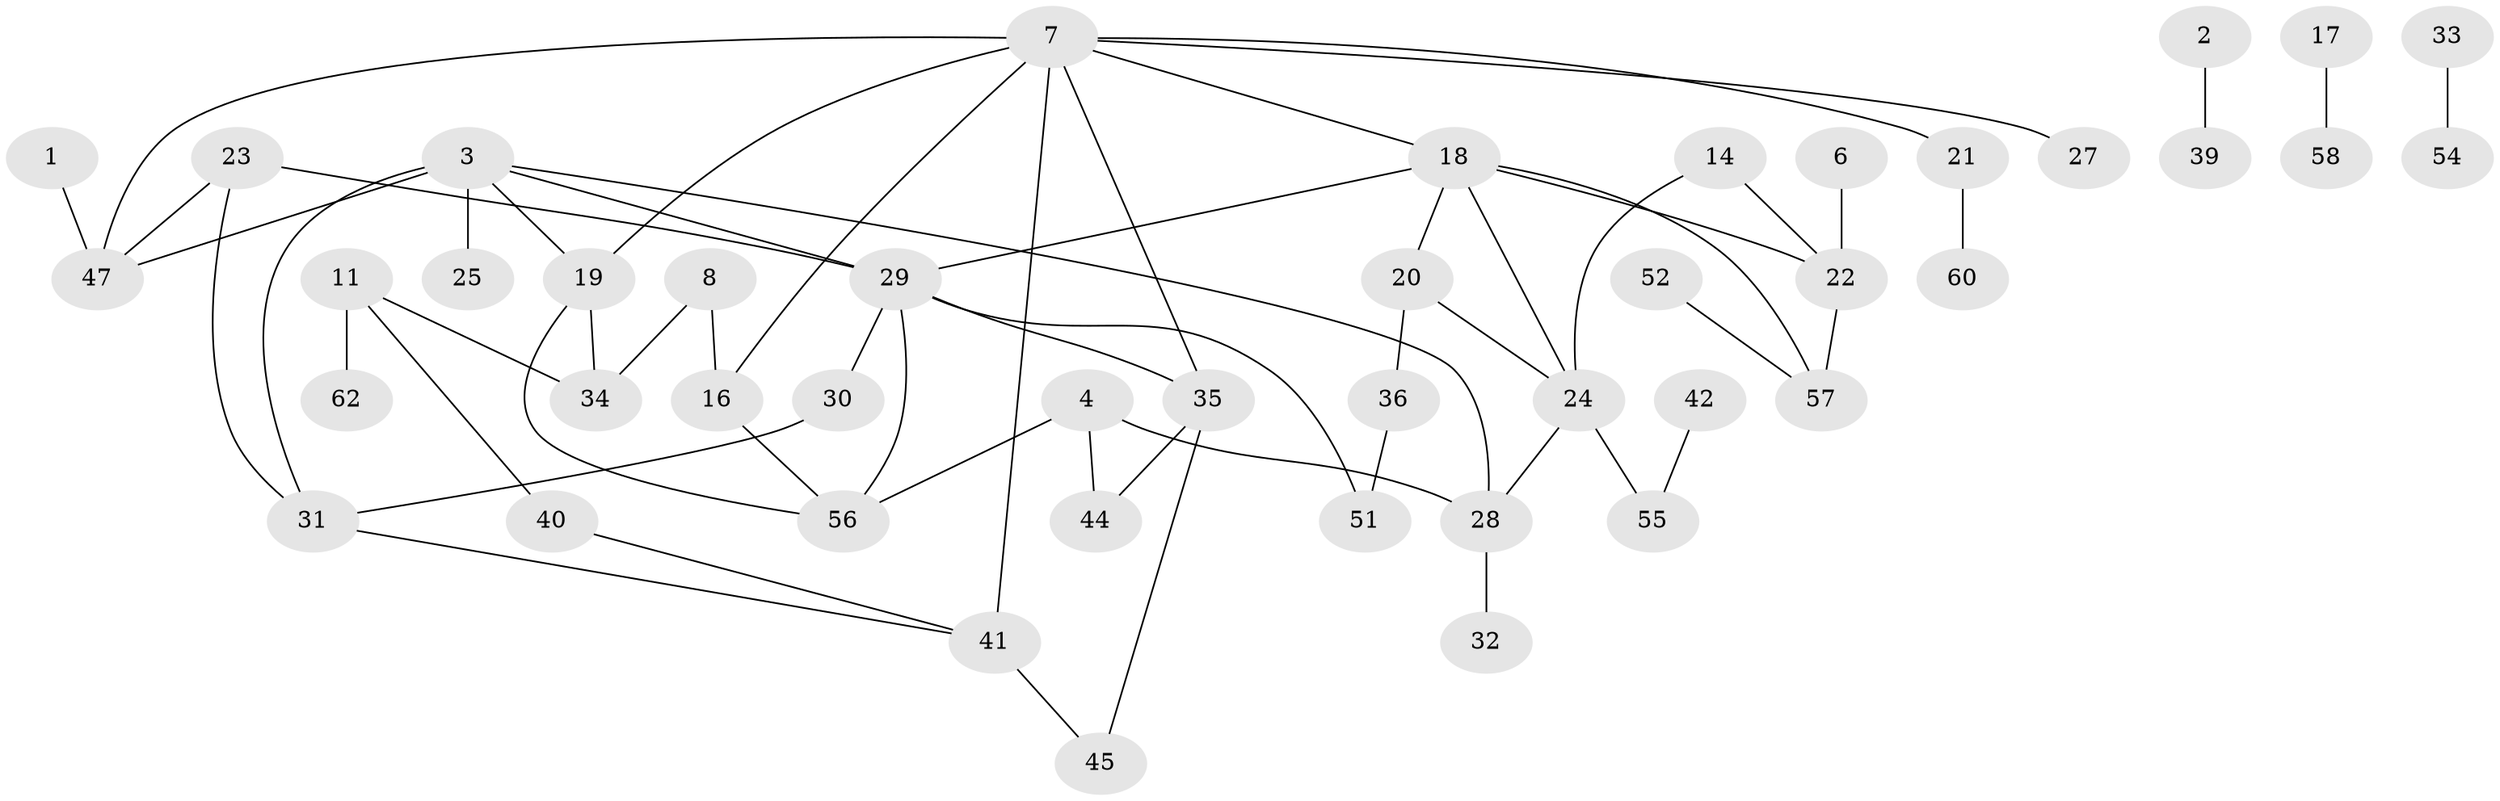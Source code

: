 // original degree distribution, {1: 0.3089430894308943, 4: 0.12195121951219512, 0: 0.11382113821138211, 3: 0.10569105691056911, 2: 0.2845528455284553, 5: 0.04065040650406504, 6: 0.024390243902439025}
// Generated by graph-tools (version 1.1) at 2025/33/03/09/25 02:33:58]
// undirected, 45 vertices, 60 edges
graph export_dot {
graph [start="1"]
  node [color=gray90,style=filled];
  1;
  2;
  3;
  4;
  6;
  7;
  8;
  11;
  14;
  16;
  17;
  18;
  19;
  20;
  21;
  22;
  23;
  24;
  25;
  27;
  28;
  29;
  30;
  31;
  32;
  33;
  34;
  35;
  36;
  39;
  40;
  41;
  42;
  44;
  45;
  47;
  51;
  52;
  54;
  55;
  56;
  57;
  58;
  60;
  62;
  1 -- 47 [weight=1.0];
  2 -- 39 [weight=1.0];
  3 -- 19 [weight=1.0];
  3 -- 25 [weight=2.0];
  3 -- 28 [weight=1.0];
  3 -- 29 [weight=1.0];
  3 -- 31 [weight=1.0];
  3 -- 47 [weight=1.0];
  4 -- 28 [weight=2.0];
  4 -- 44 [weight=1.0];
  4 -- 56 [weight=1.0];
  6 -- 22 [weight=1.0];
  7 -- 16 [weight=1.0];
  7 -- 18 [weight=1.0];
  7 -- 19 [weight=1.0];
  7 -- 21 [weight=1.0];
  7 -- 27 [weight=1.0];
  7 -- 35 [weight=1.0];
  7 -- 41 [weight=2.0];
  7 -- 47 [weight=1.0];
  8 -- 16 [weight=1.0];
  8 -- 34 [weight=1.0];
  11 -- 34 [weight=1.0];
  11 -- 40 [weight=1.0];
  11 -- 62 [weight=1.0];
  14 -- 22 [weight=2.0];
  14 -- 24 [weight=1.0];
  16 -- 56 [weight=1.0];
  17 -- 58 [weight=1.0];
  18 -- 20 [weight=2.0];
  18 -- 22 [weight=1.0];
  18 -- 24 [weight=2.0];
  18 -- 29 [weight=1.0];
  18 -- 57 [weight=1.0];
  19 -- 34 [weight=1.0];
  19 -- 56 [weight=1.0];
  20 -- 24 [weight=1.0];
  20 -- 36 [weight=1.0];
  21 -- 60 [weight=1.0];
  22 -- 57 [weight=1.0];
  23 -- 29 [weight=1.0];
  23 -- 31 [weight=1.0];
  23 -- 47 [weight=1.0];
  24 -- 28 [weight=1.0];
  24 -- 55 [weight=1.0];
  28 -- 32 [weight=1.0];
  29 -- 30 [weight=3.0];
  29 -- 35 [weight=1.0];
  29 -- 51 [weight=1.0];
  29 -- 56 [weight=1.0];
  30 -- 31 [weight=1.0];
  31 -- 41 [weight=1.0];
  33 -- 54 [weight=1.0];
  35 -- 44 [weight=1.0];
  35 -- 45 [weight=1.0];
  36 -- 51 [weight=2.0];
  40 -- 41 [weight=1.0];
  41 -- 45 [weight=1.0];
  42 -- 55 [weight=1.0];
  52 -- 57 [weight=1.0];
}
